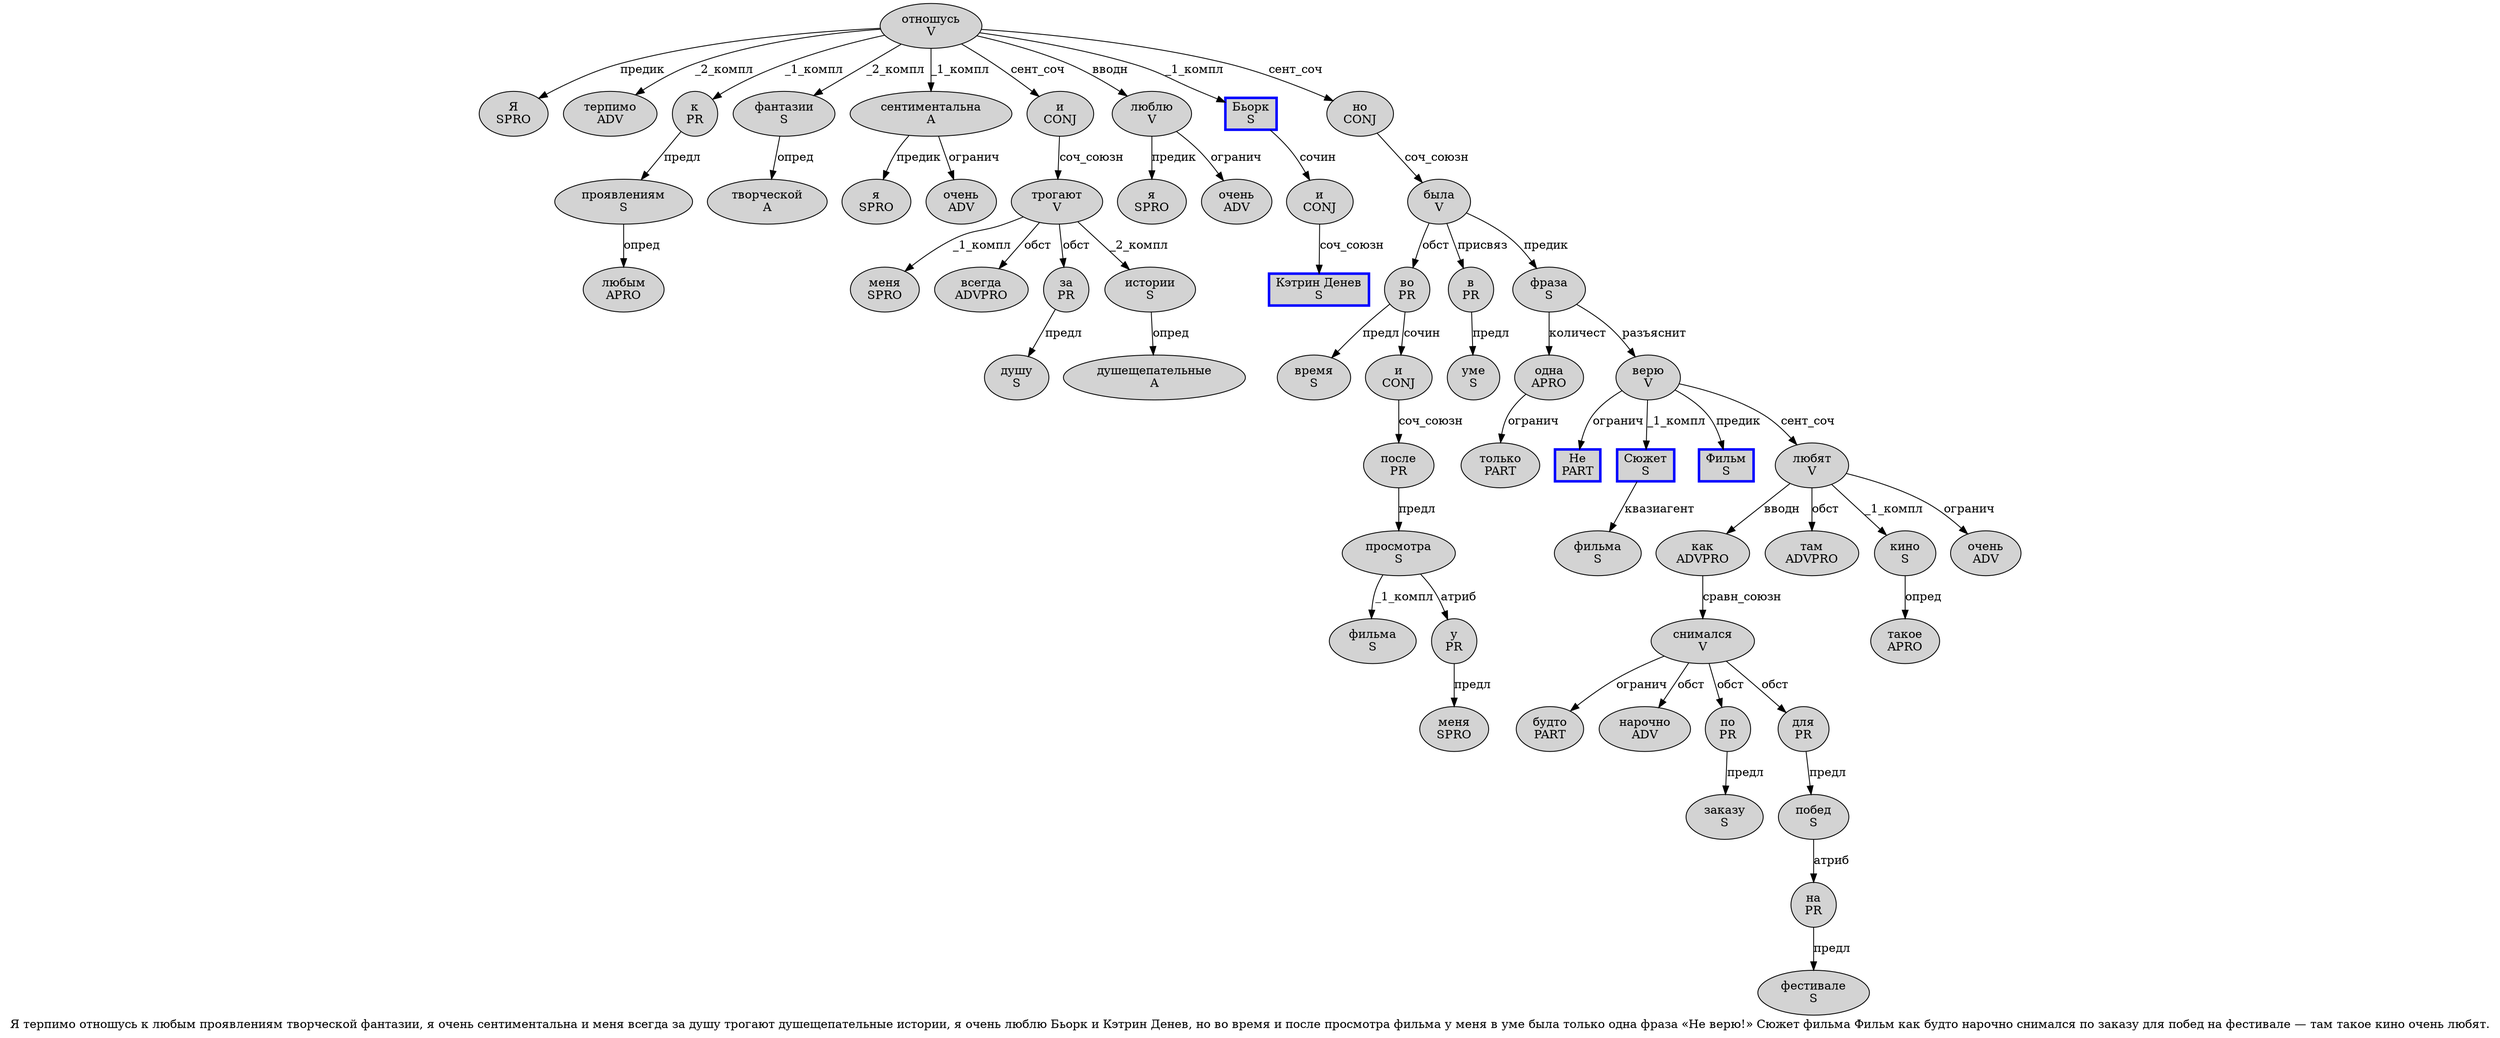 digraph SENTENCE_2298 {
	graph [label="Я терпимо отношусь к любым проявлениям творческой фантазии, я очень сентиментальна и меня всегда за душу трогают душещепательные истории, я очень люблю Бьорк и Кэтрин Денев, но во время и после просмотра фильма у меня в уме была только одна фраза «Не верю!» Сюжет фильма Фильм как будто нарочно снимался по заказу для побед на фестивале — там такое кино очень любят."]
	node [style=filled]
		0 [label="Я
SPRO" color="" fillcolor=lightgray penwidth=1 shape=ellipse]
		1 [label="терпимо
ADV" color="" fillcolor=lightgray penwidth=1 shape=ellipse]
		2 [label="отношусь
V" color="" fillcolor=lightgray penwidth=1 shape=ellipse]
		3 [label="к
PR" color="" fillcolor=lightgray penwidth=1 shape=ellipse]
		4 [label="любым
APRO" color="" fillcolor=lightgray penwidth=1 shape=ellipse]
		5 [label="проявлениям
S" color="" fillcolor=lightgray penwidth=1 shape=ellipse]
		6 [label="творческой
A" color="" fillcolor=lightgray penwidth=1 shape=ellipse]
		7 [label="фантазии
S" color="" fillcolor=lightgray penwidth=1 shape=ellipse]
		9 [label="я
SPRO" color="" fillcolor=lightgray penwidth=1 shape=ellipse]
		10 [label="очень
ADV" color="" fillcolor=lightgray penwidth=1 shape=ellipse]
		11 [label="сентиментальна
A" color="" fillcolor=lightgray penwidth=1 shape=ellipse]
		12 [label="и
CONJ" color="" fillcolor=lightgray penwidth=1 shape=ellipse]
		13 [label="меня
SPRO" color="" fillcolor=lightgray penwidth=1 shape=ellipse]
		14 [label="всегда
ADVPRO" color="" fillcolor=lightgray penwidth=1 shape=ellipse]
		15 [label="за
PR" color="" fillcolor=lightgray penwidth=1 shape=ellipse]
		16 [label="душу
S" color="" fillcolor=lightgray penwidth=1 shape=ellipse]
		17 [label="трогают
V" color="" fillcolor=lightgray penwidth=1 shape=ellipse]
		18 [label="душещепательные
A" color="" fillcolor=lightgray penwidth=1 shape=ellipse]
		19 [label="истории
S" color="" fillcolor=lightgray penwidth=1 shape=ellipse]
		21 [label="я
SPRO" color="" fillcolor=lightgray penwidth=1 shape=ellipse]
		22 [label="очень
ADV" color="" fillcolor=lightgray penwidth=1 shape=ellipse]
		23 [label="люблю
V" color="" fillcolor=lightgray penwidth=1 shape=ellipse]
		24 [label="Бьорк
S" color=blue fillcolor=lightgray penwidth=3 shape=box]
		25 [label="и
CONJ" color="" fillcolor=lightgray penwidth=1 shape=ellipse]
		26 [label="Кэтрин Денев
S" color=blue fillcolor=lightgray penwidth=3 shape=box]
		28 [label="но
CONJ" color="" fillcolor=lightgray penwidth=1 shape=ellipse]
		29 [label="во
PR" color="" fillcolor=lightgray penwidth=1 shape=ellipse]
		30 [label="время
S" color="" fillcolor=lightgray penwidth=1 shape=ellipse]
		31 [label="и
CONJ" color="" fillcolor=lightgray penwidth=1 shape=ellipse]
		32 [label="после
PR" color="" fillcolor=lightgray penwidth=1 shape=ellipse]
		33 [label="просмотра
S" color="" fillcolor=lightgray penwidth=1 shape=ellipse]
		34 [label="фильма
S" color="" fillcolor=lightgray penwidth=1 shape=ellipse]
		35 [label="у
PR" color="" fillcolor=lightgray penwidth=1 shape=ellipse]
		36 [label="меня
SPRO" color="" fillcolor=lightgray penwidth=1 shape=ellipse]
		37 [label="в
PR" color="" fillcolor=lightgray penwidth=1 shape=ellipse]
		38 [label="уме
S" color="" fillcolor=lightgray penwidth=1 shape=ellipse]
		39 [label="была
V" color="" fillcolor=lightgray penwidth=1 shape=ellipse]
		40 [label="только
PART" color="" fillcolor=lightgray penwidth=1 shape=ellipse]
		41 [label="одна
APRO" color="" fillcolor=lightgray penwidth=1 shape=ellipse]
		42 [label="фраза
S" color="" fillcolor=lightgray penwidth=1 shape=ellipse]
		44 [label="Не
PART" color=blue fillcolor=lightgray penwidth=3 shape=box]
		45 [label="верю
V" color="" fillcolor=lightgray penwidth=1 shape=ellipse]
		48 [label="Сюжет
S" color=blue fillcolor=lightgray penwidth=3 shape=box]
		49 [label="фильма
S" color="" fillcolor=lightgray penwidth=1 shape=ellipse]
		50 [label="Фильм
S" color=blue fillcolor=lightgray penwidth=3 shape=box]
		51 [label="как
ADVPRO" color="" fillcolor=lightgray penwidth=1 shape=ellipse]
		52 [label="будто
PART" color="" fillcolor=lightgray penwidth=1 shape=ellipse]
		53 [label="нарочно
ADV" color="" fillcolor=lightgray penwidth=1 shape=ellipse]
		54 [label="снимался
V" color="" fillcolor=lightgray penwidth=1 shape=ellipse]
		55 [label="по
PR" color="" fillcolor=lightgray penwidth=1 shape=ellipse]
		56 [label="заказу
S" color="" fillcolor=lightgray penwidth=1 shape=ellipse]
		57 [label="для
PR" color="" fillcolor=lightgray penwidth=1 shape=ellipse]
		58 [label="побед
S" color="" fillcolor=lightgray penwidth=1 shape=ellipse]
		59 [label="на
PR" color="" fillcolor=lightgray penwidth=1 shape=ellipse]
		60 [label="фестивале
S" color="" fillcolor=lightgray penwidth=1 shape=ellipse]
		62 [label="там
ADVPRO" color="" fillcolor=lightgray penwidth=1 shape=ellipse]
		63 [label="такое
APRO" color="" fillcolor=lightgray penwidth=1 shape=ellipse]
		64 [label="кино
S" color="" fillcolor=lightgray penwidth=1 shape=ellipse]
		65 [label="очень
ADV" color="" fillcolor=lightgray penwidth=1 shape=ellipse]
		66 [label="любят
V" color="" fillcolor=lightgray penwidth=1 shape=ellipse]
			7 -> 6 [label="опред"]
			58 -> 59 [label="атриб"]
			5 -> 4 [label="опред"]
			23 -> 21 [label="предик"]
			23 -> 22 [label="огранич"]
			28 -> 39 [label="соч_союзн"]
			17 -> 13 [label="_1_компл"]
			17 -> 14 [label="обст"]
			17 -> 15 [label="обст"]
			17 -> 19 [label="_2_компл"]
			19 -> 18 [label="опред"]
			2 -> 0 [label="предик"]
			2 -> 1 [label="_2_компл"]
			2 -> 3 [label="_1_компл"]
			2 -> 7 [label="_2_компл"]
			2 -> 11 [label="_1_компл"]
			2 -> 12 [label="сент_соч"]
			2 -> 23 [label="вводн"]
			2 -> 24 [label="_1_компл"]
			2 -> 28 [label="сент_соч"]
			12 -> 17 [label="соч_союзн"]
			42 -> 41 [label="количест"]
			42 -> 45 [label="разъяснит"]
			59 -> 60 [label="предл"]
			51 -> 54 [label="сравн_союзн"]
			64 -> 63 [label="опред"]
			25 -> 26 [label="соч_союзн"]
			48 -> 49 [label="квазиагент"]
			31 -> 32 [label="соч_союзн"]
			37 -> 38 [label="предл"]
			54 -> 52 [label="огранич"]
			54 -> 53 [label="обст"]
			54 -> 55 [label="обст"]
			54 -> 57 [label="обст"]
			24 -> 25 [label="сочин"]
			3 -> 5 [label="предл"]
			45 -> 44 [label="огранич"]
			45 -> 48 [label="_1_компл"]
			45 -> 50 [label="предик"]
			45 -> 66 [label="сент_соч"]
			32 -> 33 [label="предл"]
			29 -> 30 [label="предл"]
			29 -> 31 [label="сочин"]
			33 -> 34 [label="_1_компл"]
			33 -> 35 [label="атриб"]
			39 -> 29 [label="обст"]
			39 -> 37 [label="присвяз"]
			39 -> 42 [label="предик"]
			35 -> 36 [label="предл"]
			41 -> 40 [label="огранич"]
			15 -> 16 [label="предл"]
			11 -> 9 [label="предик"]
			11 -> 10 [label="огранич"]
			57 -> 58 [label="предл"]
			55 -> 56 [label="предл"]
			66 -> 51 [label="вводн"]
			66 -> 62 [label="обст"]
			66 -> 64 [label="_1_компл"]
			66 -> 65 [label="огранич"]
}